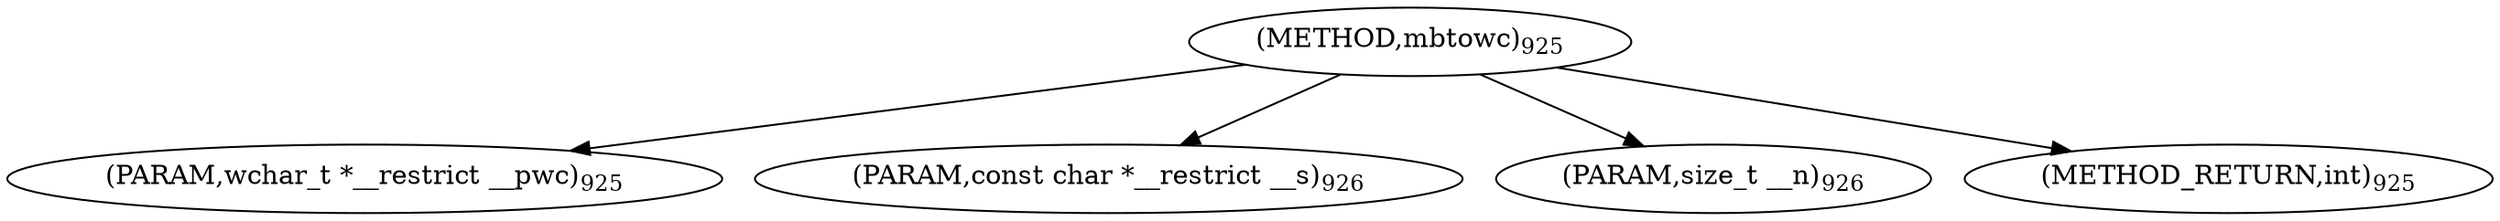digraph "mbtowc" {  
"33387" [label = <(METHOD,mbtowc)<SUB>925</SUB>> ]
"33388" [label = <(PARAM,wchar_t *__restrict __pwc)<SUB>925</SUB>> ]
"33389" [label = <(PARAM,const char *__restrict __s)<SUB>926</SUB>> ]
"33390" [label = <(PARAM,size_t __n)<SUB>926</SUB>> ]
"33391" [label = <(METHOD_RETURN,int)<SUB>925</SUB>> ]
  "33387" -> "33388" 
  "33387" -> "33389" 
  "33387" -> "33390" 
  "33387" -> "33391" 
}

